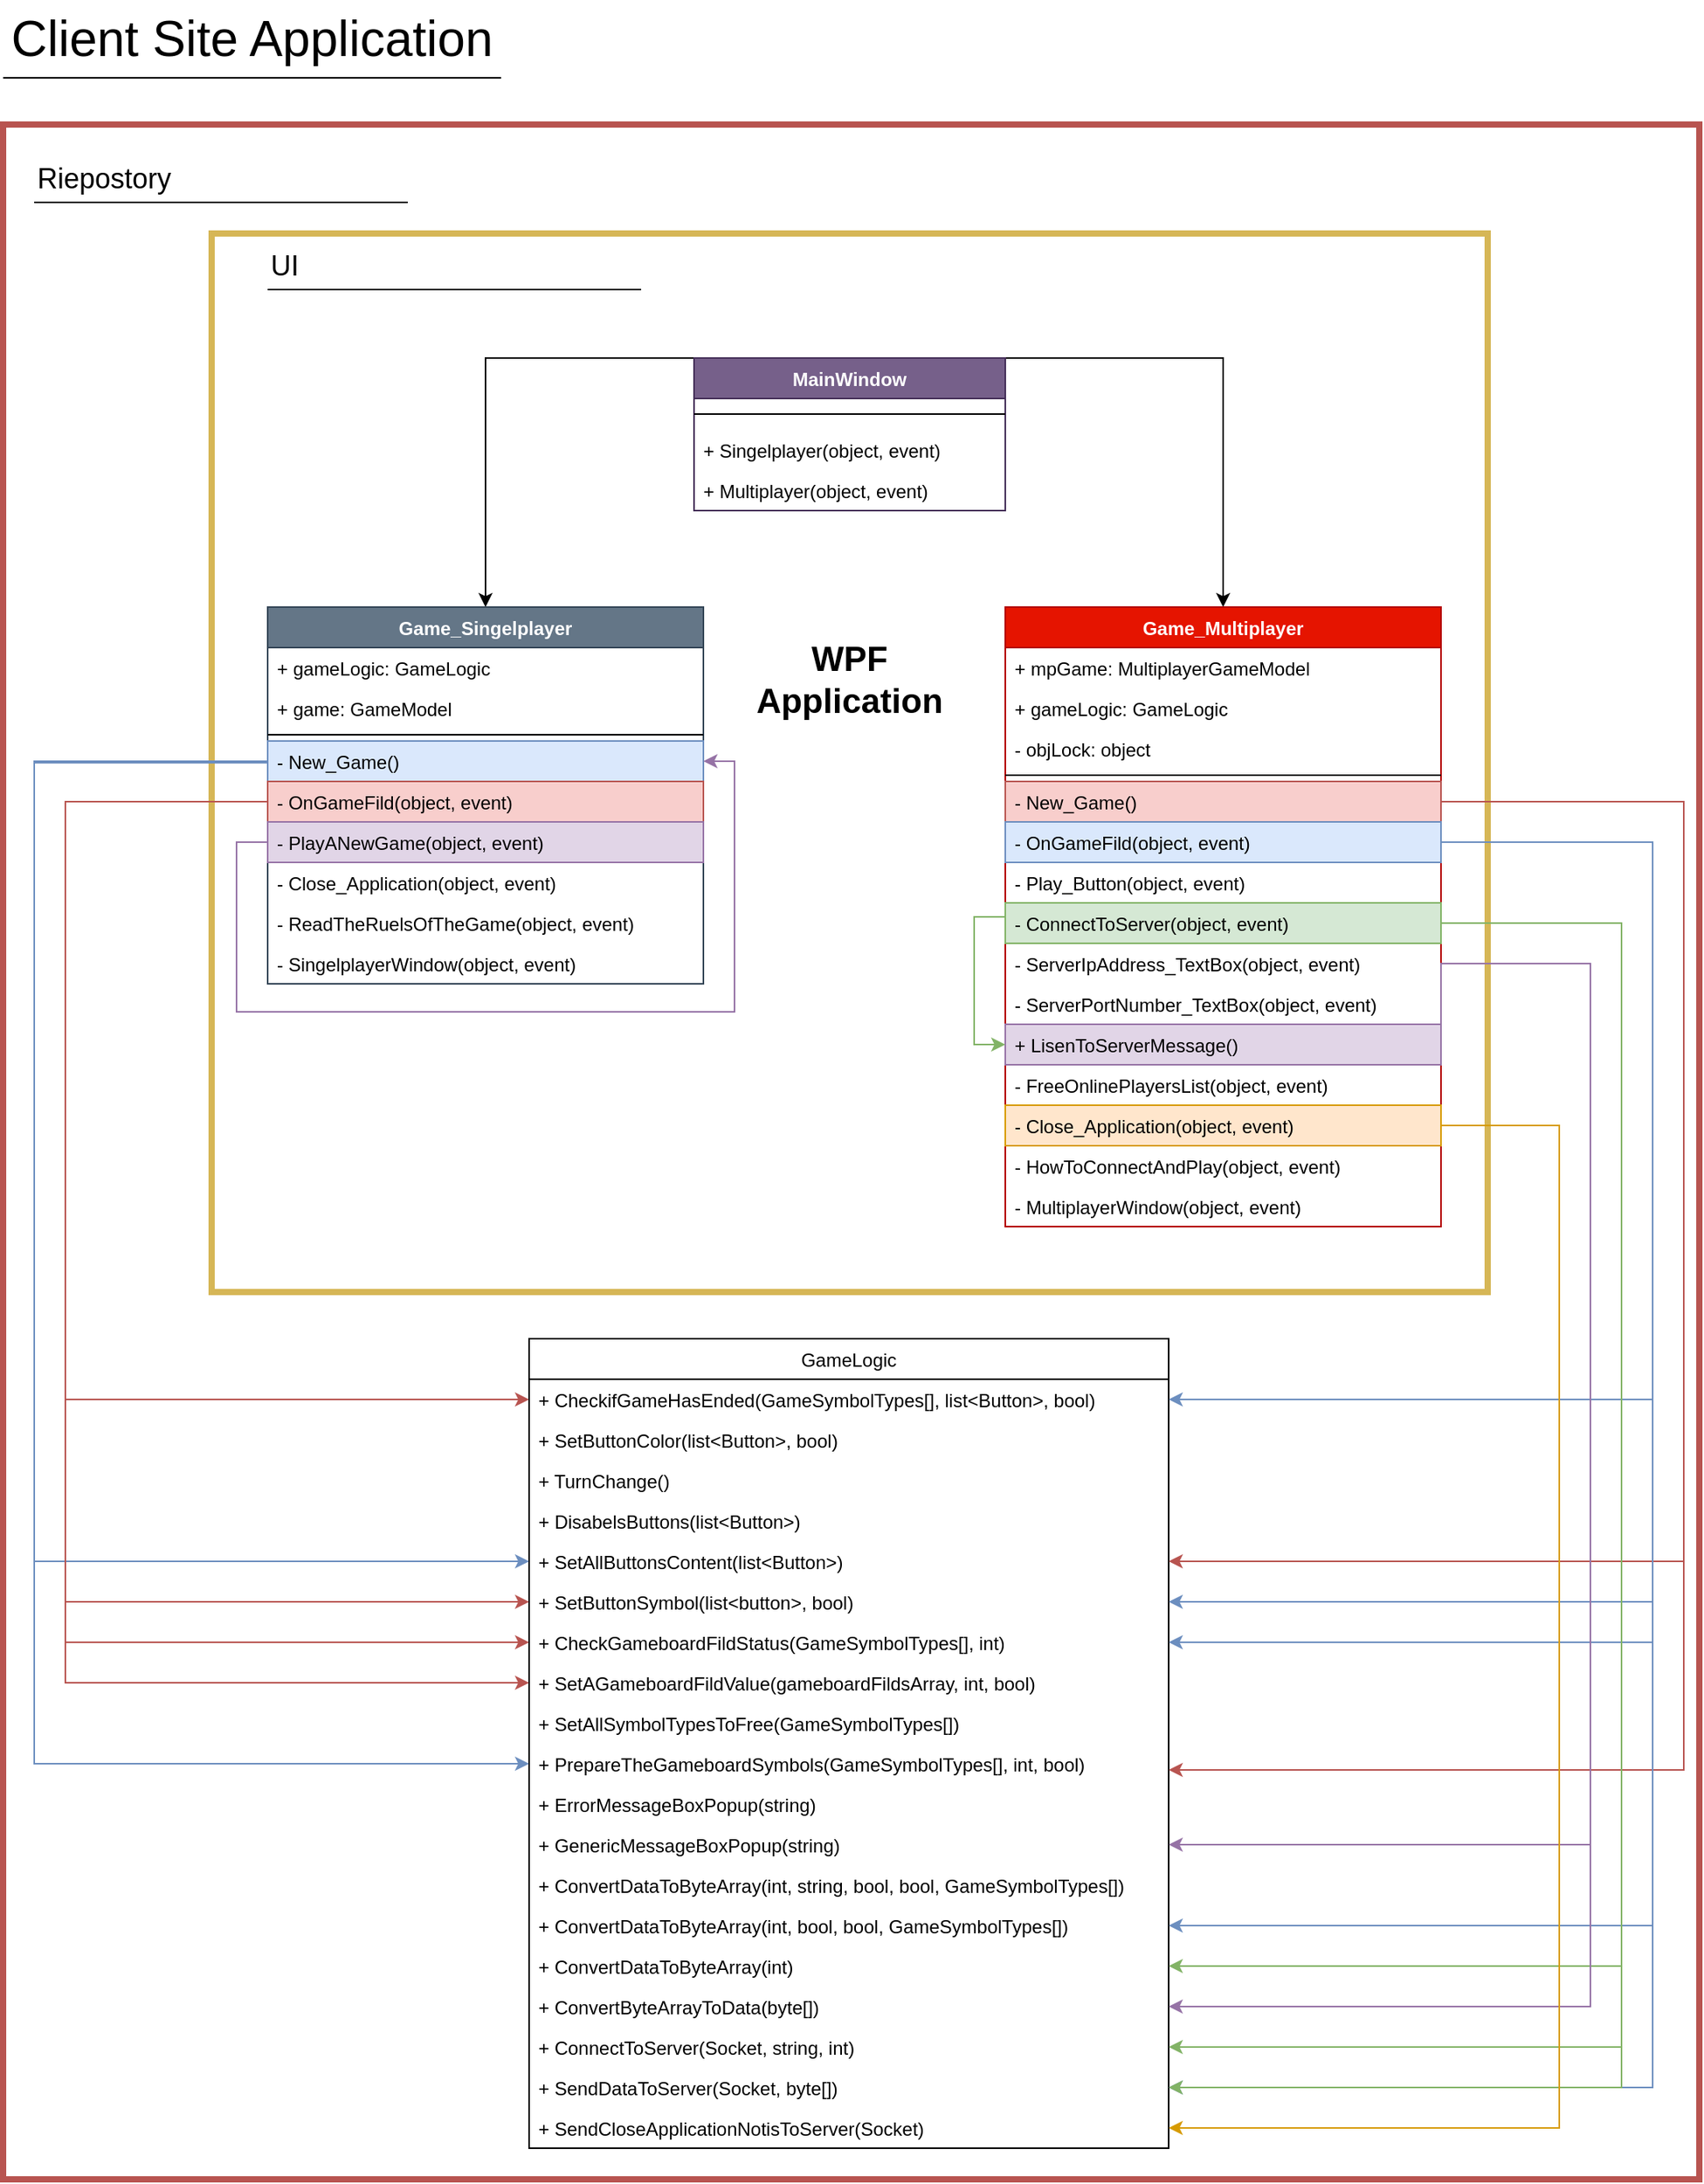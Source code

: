 <mxfile version="12.8.8" type="device"><diagram id="ACzSiA1cWy-pPMRIgDIq" name="Page-1"><mxGraphModel dx="3671" dy="2693" grid="1" gridSize="10" guides="1" tooltips="1" connect="1" arrows="1" fold="1" page="1" pageScale="1" pageWidth="827" pageHeight="1169" math="0" shadow="0"><root><mxCell id="0"/><mxCell id="1" parent="0"/><mxCell id="RoXaNjXwPvX09zGdjHoK-54" value="" style="rounded=0;whiteSpace=wrap;html=1;strokeWidth=4;fillColor=none;strokeColor=#b85450;" vertex="1" parent="1"><mxGeometry x="-130" y="-70" width="1090" height="1320" as="geometry"/></mxCell><mxCell id="RoXaNjXwPvX09zGdjHoK-48" value="" style="rounded=0;whiteSpace=wrap;html=1;fillColor=none;strokeColor=#d6b656;strokeWidth=4;" vertex="1" parent="1"><mxGeometry x="4" width="820" height="680" as="geometry"/></mxCell><mxCell id="vVCE4BORRbF1lqUEulKu-20" value="&lt;font style=&quot;font-size: 18px&quot;&gt;UI&lt;/font&gt;" style="text;html=1;strokeColor=none;fillColor=none;align=left;verticalAlign=middle;whiteSpace=wrap;rounded=0;" parent="1" vertex="1"><mxGeometry x="40" y="6" width="240" height="30" as="geometry"/></mxCell><mxCell id="RoXaNjXwPvX09zGdjHoK-1" value="" style="endArrow=none;html=1;exitX=0;exitY=1;exitDx=0;exitDy=0;entryX=1;entryY=1;entryDx=0;entryDy=0;" edge="1" parent="1" source="vVCE4BORRbF1lqUEulKu-20" target="vVCE4BORRbF1lqUEulKu-20"><mxGeometry width="50" height="50" relative="1" as="geometry"><mxPoint x="40" y="90" as="sourcePoint"/><mxPoint x="800" y="40" as="targetPoint"/></mxGeometry></mxCell><mxCell id="RoXaNjXwPvX09zGdjHoK-37" style="edgeStyle=orthogonalEdgeStyle;rounded=0;orthogonalLoop=1;jettySize=auto;html=1;exitX=1;exitY=0;exitDx=0;exitDy=0;entryX=0.5;entryY=0;entryDx=0;entryDy=0;" edge="1" parent="1" source="RoXaNjXwPvX09zGdjHoK-15" target="RoXaNjXwPvX09zGdjHoK-27"><mxGeometry relative="1" as="geometry"><Array as="points"><mxPoint x="654" y="80"/></Array></mxGeometry></mxCell><mxCell id="RoXaNjXwPvX09zGdjHoK-39" style="edgeStyle=orthogonalEdgeStyle;rounded=0;orthogonalLoop=1;jettySize=auto;html=1;exitX=0;exitY=0;exitDx=0;exitDy=0;entryX=0.5;entryY=0;entryDx=0;entryDy=0;" edge="1" parent="1" source="RoXaNjXwPvX09zGdjHoK-15" target="RoXaNjXwPvX09zGdjHoK-22"><mxGeometry relative="1" as="geometry"><Array as="points"><mxPoint x="180" y="80"/></Array></mxGeometry></mxCell><mxCell id="RoXaNjXwPvX09zGdjHoK-15" value="MainWindow" style="swimlane;fontStyle=1;align=center;verticalAlign=top;childLayout=stackLayout;horizontal=1;startSize=26;horizontalStack=0;resizeParent=1;resizeParentMax=0;resizeLast=0;collapsible=1;marginBottom=0;fillColor=#76608a;strokeColor=#432D57;fontColor=#ffffff;" vertex="1" parent="1"><mxGeometry x="314" y="80" width="200" height="98" as="geometry"/></mxCell><mxCell id="RoXaNjXwPvX09zGdjHoK-17" value="" style="line;strokeWidth=1;fillColor=none;align=left;verticalAlign=middle;spacingTop=-1;spacingLeft=3;spacingRight=3;rotatable=0;labelPosition=right;points=[];portConstraint=eastwest;" vertex="1" parent="RoXaNjXwPvX09zGdjHoK-15"><mxGeometry y="26" width="200" height="20" as="geometry"/></mxCell><mxCell id="RoXaNjXwPvX09zGdjHoK-18" value="+ Singelplayer(object, event)" style="text;strokeColor=none;fillColor=none;align=left;verticalAlign=top;spacingLeft=4;spacingRight=4;overflow=hidden;rotatable=0;points=[[0,0.5],[1,0.5]];portConstraint=eastwest;" vertex="1" parent="RoXaNjXwPvX09zGdjHoK-15"><mxGeometry y="46" width="200" height="26" as="geometry"/></mxCell><mxCell id="RoXaNjXwPvX09zGdjHoK-21" value="+ Multiplayer(object, event)" style="text;strokeColor=none;fillColor=none;align=left;verticalAlign=top;spacingLeft=4;spacingRight=4;overflow=hidden;rotatable=0;points=[[0,0.5],[1,0.5]];portConstraint=eastwest;" vertex="1" parent="RoXaNjXwPvX09zGdjHoK-15"><mxGeometry y="72" width="200" height="26" as="geometry"/></mxCell><mxCell id="RoXaNjXwPvX09zGdjHoK-36" value="&lt;font style=&quot;font-size: 22px&quot;&gt;&lt;b&gt;WPF&lt;br&gt;Application&lt;br&gt;&lt;/b&gt;&lt;/font&gt;" style="text;html=1;strokeColor=none;fillColor=none;align=center;verticalAlign=middle;whiteSpace=wrap;rounded=0;" vertex="1" parent="1"><mxGeometry x="349" y="240" width="130" height="94" as="geometry"/></mxCell><mxCell id="RoXaNjXwPvX09zGdjHoK-27" value="Game_Multiplayer" style="swimlane;fontStyle=1;align=center;verticalAlign=top;childLayout=stackLayout;horizontal=1;startSize=26;horizontalStack=0;resizeParent=1;resizeParentMax=0;resizeLast=0;collapsible=1;marginBottom=0;fillColor=#e51400;strokeColor=#B20000;swimlaneFillColor=none;fontColor=#ffffff;" vertex="1" parent="1"><mxGeometry x="514" y="240" width="280" height="398" as="geometry"/></mxCell><mxCell id="RoXaNjXwPvX09zGdjHoK-28" value="+ mpGame: MultiplayerGameModel" style="text;strokeColor=none;fillColor=none;align=left;verticalAlign=top;spacingLeft=4;spacingRight=4;overflow=hidden;rotatable=0;points=[[0,0.5],[1,0.5]];portConstraint=eastwest;" vertex="1" parent="RoXaNjXwPvX09zGdjHoK-27"><mxGeometry y="26" width="280" height="26" as="geometry"/></mxCell><mxCell id="RoXaNjXwPvX09zGdjHoK-32" value="+ gameLogic: GameLogic" style="text;strokeColor=none;fillColor=none;align=left;verticalAlign=top;spacingLeft=4;spacingRight=4;overflow=hidden;rotatable=0;points=[[0,0.5],[1,0.5]];portConstraint=eastwest;" vertex="1" parent="RoXaNjXwPvX09zGdjHoK-27"><mxGeometry y="52" width="280" height="26" as="geometry"/></mxCell><mxCell id="RoXaNjXwPvX09zGdjHoK-33" value="- objLock: object" style="text;strokeColor=none;fillColor=none;align=left;verticalAlign=top;spacingLeft=4;spacingRight=4;overflow=hidden;rotatable=0;points=[[0,0.5],[1,0.5]];portConstraint=eastwest;" vertex="1" parent="RoXaNjXwPvX09zGdjHoK-27"><mxGeometry y="78" width="280" height="26" as="geometry"/></mxCell><mxCell id="RoXaNjXwPvX09zGdjHoK-29" value="" style="line;strokeWidth=1;fillColor=none;align=left;verticalAlign=middle;spacingTop=-1;spacingLeft=3;spacingRight=3;rotatable=0;labelPosition=right;points=[];portConstraint=eastwest;" vertex="1" parent="RoXaNjXwPvX09zGdjHoK-27"><mxGeometry y="104" width="280" height="8" as="geometry"/></mxCell><mxCell id="RoXaNjXwPvX09zGdjHoK-30" value="- New_Game()" style="text;strokeColor=#b85450;fillColor=#f8cecc;align=left;verticalAlign=top;spacingLeft=4;spacingRight=4;overflow=hidden;rotatable=0;points=[[0,0.5],[1,0.5]];portConstraint=eastwest;" vertex="1" parent="RoXaNjXwPvX09zGdjHoK-27"><mxGeometry y="112" width="280" height="26" as="geometry"/></mxCell><mxCell id="RoXaNjXwPvX09zGdjHoK-31" value="- OnGameFild(object, event)" style="text;strokeColor=#6c8ebf;fillColor=#dae8fc;align=left;verticalAlign=top;spacingLeft=4;spacingRight=4;overflow=hidden;rotatable=0;points=[[0,0.5],[1,0.5]];portConstraint=eastwest;" vertex="1" parent="RoXaNjXwPvX09zGdjHoK-27"><mxGeometry y="138" width="280" height="26" as="geometry"/></mxCell><mxCell id="RoXaNjXwPvX09zGdjHoK-34" value="- Play_Button(object, event)" style="text;strokeColor=none;fillColor=none;align=left;verticalAlign=top;spacingLeft=4;spacingRight=4;overflow=hidden;rotatable=0;points=[[0,0.5],[1,0.5]];portConstraint=eastwest;" vertex="1" parent="RoXaNjXwPvX09zGdjHoK-27"><mxGeometry y="164" width="280" height="26" as="geometry"/></mxCell><mxCell id="RoXaNjXwPvX09zGdjHoK-35" value="- ConnectToServer(object, event)" style="text;strokeColor=#82b366;fillColor=#d5e8d4;align=left;verticalAlign=top;spacingLeft=4;spacingRight=4;overflow=hidden;rotatable=0;points=[[0,0.5],[1,0.5]];portConstraint=eastwest;" vertex="1" parent="RoXaNjXwPvX09zGdjHoK-27"><mxGeometry y="190" width="280" height="26" as="geometry"/></mxCell><mxCell id="RoXaNjXwPvX09zGdjHoK-41" value="- ServerIpAddress_TextBox(object, event)" style="text;strokeColor=none;fillColor=none;align=left;verticalAlign=top;spacingLeft=4;spacingRight=4;overflow=hidden;rotatable=0;points=[[0,0.5],[1,0.5]];portConstraint=eastwest;" vertex="1" parent="RoXaNjXwPvX09zGdjHoK-27"><mxGeometry y="216" width="280" height="26" as="geometry"/></mxCell><mxCell id="RoXaNjXwPvX09zGdjHoK-42" value="- ServerPortNumber_TextBox(object, event)" style="text;strokeColor=none;fillColor=none;align=left;verticalAlign=top;spacingLeft=4;spacingRight=4;overflow=hidden;rotatable=0;points=[[0,0.5],[1,0.5]];portConstraint=eastwest;" vertex="1" parent="RoXaNjXwPvX09zGdjHoK-27"><mxGeometry y="242" width="280" height="26" as="geometry"/></mxCell><mxCell id="RoXaNjXwPvX09zGdjHoK-53" value="+ LisenToServerMessage()" style="text;strokeColor=#9673a6;fillColor=#e1d5e7;align=left;verticalAlign=top;spacingLeft=4;spacingRight=4;overflow=hidden;rotatable=0;points=[[0,0.5],[1,0.5]];portConstraint=eastwest;" vertex="1" parent="RoXaNjXwPvX09zGdjHoK-27"><mxGeometry y="268" width="280" height="26" as="geometry"/></mxCell><mxCell id="RoXaNjXwPvX09zGdjHoK-43" value="- FreeOnlinePlayersList(object, event)" style="text;strokeColor=none;fillColor=none;align=left;verticalAlign=top;spacingLeft=4;spacingRight=4;overflow=hidden;rotatable=0;points=[[0,0.5],[1,0.5]];portConstraint=eastwest;" vertex="1" parent="RoXaNjXwPvX09zGdjHoK-27"><mxGeometry y="294" width="280" height="26" as="geometry"/></mxCell><mxCell id="RoXaNjXwPvX09zGdjHoK-45" value="- Close_Application(object, event)" style="text;strokeColor=#d79b00;fillColor=#ffe6cc;align=left;verticalAlign=top;spacingLeft=4;spacingRight=4;overflow=hidden;rotatable=0;points=[[0,0.5],[1,0.5]];portConstraint=eastwest;" vertex="1" parent="RoXaNjXwPvX09zGdjHoK-27"><mxGeometry y="320" width="280" height="26" as="geometry"/></mxCell><mxCell id="RoXaNjXwPvX09zGdjHoK-44" value="- HowToConnectAndPlay(object, event)" style="text;strokeColor=none;fillColor=none;align=left;verticalAlign=top;spacingLeft=4;spacingRight=4;overflow=hidden;rotatable=0;points=[[0,0.5],[1,0.5]];portConstraint=eastwest;" vertex="1" parent="RoXaNjXwPvX09zGdjHoK-27"><mxGeometry y="346" width="280" height="26" as="geometry"/></mxCell><mxCell id="RoXaNjXwPvX09zGdjHoK-46" value="- MultiplayerWindow(object, event)" style="text;strokeColor=none;fillColor=none;align=left;verticalAlign=top;spacingLeft=4;spacingRight=4;overflow=hidden;rotatable=0;points=[[0,0.5],[1,0.5]];portConstraint=eastwest;" vertex="1" parent="RoXaNjXwPvX09zGdjHoK-27"><mxGeometry y="372" width="280" height="26" as="geometry"/></mxCell><mxCell id="RoXaNjXwPvX09zGdjHoK-102" style="edgeStyle=orthogonalEdgeStyle;rounded=0;orthogonalLoop=1;jettySize=auto;html=1;exitX=0;exitY=0.5;exitDx=0;exitDy=0;entryX=0;entryY=0.5;entryDx=0;entryDy=0;fillColor=#d5e8d4;strokeColor=#82b366;" edge="1" parent="RoXaNjXwPvX09zGdjHoK-27" source="RoXaNjXwPvX09zGdjHoK-27" target="RoXaNjXwPvX09zGdjHoK-53"><mxGeometry relative="1" as="geometry"><Array as="points"><mxPoint x="-20" y="199"/><mxPoint x="-20" y="281"/></Array></mxGeometry></mxCell><mxCell id="RoXaNjXwPvX09zGdjHoK-22" value="Game_Singelplayer" style="swimlane;fontStyle=1;align=center;verticalAlign=top;childLayout=stackLayout;horizontal=1;startSize=26;horizontalStack=0;resizeParent=1;resizeParentMax=0;resizeLast=0;collapsible=1;marginBottom=0;fillColor=#647687;strokeColor=#314354;fontColor=#ffffff;" vertex="1" parent="1"><mxGeometry x="40" y="240" width="280" height="242" as="geometry"/></mxCell><mxCell id="RoXaNjXwPvX09zGdjHoK-23" value="+ gameLogic: GameLogic" style="text;strokeColor=none;fillColor=none;align=left;verticalAlign=top;spacingLeft=4;spacingRight=4;overflow=hidden;rotatable=0;points=[[0,0.5],[1,0.5]];portConstraint=eastwest;" vertex="1" parent="RoXaNjXwPvX09zGdjHoK-22"><mxGeometry y="26" width="280" height="26" as="geometry"/></mxCell><mxCell id="RoXaNjXwPvX09zGdjHoK-47" value="+ game: GameModel" style="text;strokeColor=none;fillColor=none;align=left;verticalAlign=top;spacingLeft=4;spacingRight=4;overflow=hidden;rotatable=0;points=[[0,0.5],[1,0.5]];portConstraint=eastwest;" vertex="1" parent="RoXaNjXwPvX09zGdjHoK-22"><mxGeometry y="52" width="280" height="26" as="geometry"/></mxCell><mxCell id="RoXaNjXwPvX09zGdjHoK-24" value="" style="line;strokeWidth=1;fillColor=none;align=left;verticalAlign=middle;spacingTop=-1;spacingLeft=3;spacingRight=3;rotatable=0;labelPosition=right;points=[];portConstraint=eastwest;" vertex="1" parent="RoXaNjXwPvX09zGdjHoK-22"><mxGeometry y="78" width="280" height="8" as="geometry"/></mxCell><mxCell id="RoXaNjXwPvX09zGdjHoK-25" value="- New_Game()" style="text;strokeColor=#6c8ebf;fillColor=#dae8fc;align=left;verticalAlign=top;spacingLeft=4;spacingRight=4;overflow=hidden;rotatable=0;points=[[0,0.5],[1,0.5]];portConstraint=eastwest;" vertex="1" parent="RoXaNjXwPvX09zGdjHoK-22"><mxGeometry y="86" width="280" height="26" as="geometry"/></mxCell><mxCell id="RoXaNjXwPvX09zGdjHoK-26" value="- OnGameFild(object, event)" style="text;strokeColor=#b85450;fillColor=#f8cecc;align=left;verticalAlign=top;spacingLeft=4;spacingRight=4;overflow=hidden;rotatable=0;points=[[0,0.5],[1,0.5]];portConstraint=eastwest;" vertex="1" parent="RoXaNjXwPvX09zGdjHoK-22"><mxGeometry y="112" width="280" height="26" as="geometry"/></mxCell><mxCell id="RoXaNjXwPvX09zGdjHoK-49" value="- PlayANewGame(object, event)" style="text;strokeColor=#9673a6;fillColor=#e1d5e7;align=left;verticalAlign=top;spacingLeft=4;spacingRight=4;overflow=hidden;rotatable=0;points=[[0,0.5],[1,0.5]];portConstraint=eastwest;" vertex="1" parent="RoXaNjXwPvX09zGdjHoK-22"><mxGeometry y="138" width="280" height="26" as="geometry"/></mxCell><mxCell id="RoXaNjXwPvX09zGdjHoK-50" value="- Close_Application(object, event)" style="text;strokeColor=none;fillColor=none;align=left;verticalAlign=top;spacingLeft=4;spacingRight=4;overflow=hidden;rotatable=0;points=[[0,0.5],[1,0.5]];portConstraint=eastwest;" vertex="1" parent="RoXaNjXwPvX09zGdjHoK-22"><mxGeometry y="164" width="280" height="26" as="geometry"/></mxCell><mxCell id="RoXaNjXwPvX09zGdjHoK-51" value="- ReadTheRuelsOfTheGame(object, event)" style="text;strokeColor=none;fillColor=none;align=left;verticalAlign=top;spacingLeft=4;spacingRight=4;overflow=hidden;rotatable=0;points=[[0,0.5],[1,0.5]];portConstraint=eastwest;" vertex="1" parent="RoXaNjXwPvX09zGdjHoK-22"><mxGeometry y="190" width="280" height="26" as="geometry"/></mxCell><mxCell id="RoXaNjXwPvX09zGdjHoK-52" value="- SingelplayerWindow(object, event)" style="text;strokeColor=none;fillColor=none;align=left;verticalAlign=top;spacingLeft=4;spacingRight=4;overflow=hidden;rotatable=0;points=[[0,0.5],[1,0.5]];portConstraint=eastwest;" vertex="1" parent="RoXaNjXwPvX09zGdjHoK-22"><mxGeometry y="216" width="280" height="26" as="geometry"/></mxCell><mxCell id="RoXaNjXwPvX09zGdjHoK-91" style="edgeStyle=orthogonalEdgeStyle;rounded=0;orthogonalLoop=1;jettySize=auto;html=1;exitX=0;exitY=0.5;exitDx=0;exitDy=0;fillColor=#e1d5e7;strokeColor=#9673a6;entryX=1;entryY=0.5;entryDx=0;entryDy=0;" edge="1" parent="RoXaNjXwPvX09zGdjHoK-22" source="RoXaNjXwPvX09zGdjHoK-49" target="RoXaNjXwPvX09zGdjHoK-25"><mxGeometry relative="1" as="geometry"><mxPoint y="100" as="targetPoint"/><Array as="points"><mxPoint x="-20" y="151"/><mxPoint x="-20" y="260"/><mxPoint x="300" y="260"/><mxPoint x="300" y="99"/></Array></mxGeometry></mxCell><mxCell id="RoXaNjXwPvX09zGdjHoK-55" value="" style="endArrow=none;html=1;exitX=0;exitY=1;exitDx=0;exitDy=0;entryX=1;entryY=1;entryDx=0;entryDy=0;" edge="1" parent="1" source="RoXaNjXwPvX09zGdjHoK-57" target="RoXaNjXwPvX09zGdjHoK-57"><mxGeometry width="50" height="50" relative="1" as="geometry"><mxPoint as="sourcePoint"/><mxPoint x="1030" y="264" as="targetPoint"/></mxGeometry></mxCell><mxCell id="RoXaNjXwPvX09zGdjHoK-57" value="&lt;span style=&quot;font-size: 18px&quot;&gt;Riepostory&lt;/span&gt;" style="text;html=1;strokeColor=none;fillColor=none;align=left;verticalAlign=middle;whiteSpace=wrap;rounded=0;" vertex="1" parent="1"><mxGeometry x="-110" y="-50" width="240" height="30" as="geometry"/></mxCell><mxCell id="RoXaNjXwPvX09zGdjHoK-58" value="&lt;font style=&quot;font-size: 32px&quot;&gt;Client Site Application&lt;/font&gt;" style="text;html=1;strokeColor=none;fillColor=none;align=center;verticalAlign=middle;whiteSpace=wrap;rounded=0;" vertex="1" parent="1"><mxGeometry x="-130" y="-150" width="320" height="50" as="geometry"/></mxCell><mxCell id="RoXaNjXwPvX09zGdjHoK-59" value="" style="endArrow=none;html=1;exitX=1;exitY=1;exitDx=0;exitDy=0;entryX=0;entryY=1;entryDx=0;entryDy=0;" edge="1" parent="1" source="RoXaNjXwPvX09zGdjHoK-58" target="RoXaNjXwPvX09zGdjHoK-58"><mxGeometry width="50" height="50" relative="1" as="geometry"><mxPoint x="160" y="-130" as="sourcePoint"/><mxPoint x="210" y="-180" as="targetPoint"/></mxGeometry></mxCell><mxCell id="RoXaNjXwPvX09zGdjHoK-60" value="GameLogic" style="swimlane;fontStyle=0;childLayout=stackLayout;horizontal=1;startSize=26;fillColor=none;horizontalStack=0;resizeParent=1;resizeParentMax=0;resizeLast=0;collapsible=1;marginBottom=0;strokeWidth=1;" vertex="1" parent="1"><mxGeometry x="208" y="710" width="411" height="520" as="geometry"/></mxCell><mxCell id="RoXaNjXwPvX09zGdjHoK-61" value="+ CheckifGameHasEnded(GameSymbolTypes[], list&lt;Button&gt;, bool)" style="text;strokeColor=none;fillColor=none;align=left;verticalAlign=top;spacingLeft=4;spacingRight=4;overflow=hidden;rotatable=0;points=[[0,0.5],[1,0.5]];portConstraint=eastwest;" vertex="1" parent="RoXaNjXwPvX09zGdjHoK-60"><mxGeometry y="26" width="411" height="26" as="geometry"/></mxCell><mxCell id="RoXaNjXwPvX09zGdjHoK-62" value="+ SetButtonColor(list&lt;Button&gt;, bool)" style="text;strokeColor=none;fillColor=none;align=left;verticalAlign=top;spacingLeft=4;spacingRight=4;overflow=hidden;rotatable=0;points=[[0,0.5],[1,0.5]];portConstraint=eastwest;" vertex="1" parent="RoXaNjXwPvX09zGdjHoK-60"><mxGeometry y="52" width="411" height="26" as="geometry"/></mxCell><mxCell id="RoXaNjXwPvX09zGdjHoK-63" value="+ TurnChange()" style="text;strokeColor=none;fillColor=none;align=left;verticalAlign=top;spacingLeft=4;spacingRight=4;overflow=hidden;rotatable=0;points=[[0,0.5],[1,0.5]];portConstraint=eastwest;" vertex="1" parent="RoXaNjXwPvX09zGdjHoK-60"><mxGeometry y="78" width="411" height="26" as="geometry"/></mxCell><mxCell id="RoXaNjXwPvX09zGdjHoK-64" value="+ DisabelsButtons(list&lt;Button&gt;)" style="text;strokeColor=none;fillColor=none;align=left;verticalAlign=top;spacingLeft=4;spacingRight=4;overflow=hidden;rotatable=0;points=[[0,0.5],[1,0.5]];portConstraint=eastwest;" vertex="1" parent="RoXaNjXwPvX09zGdjHoK-60"><mxGeometry y="104" width="411" height="26" as="geometry"/></mxCell><mxCell id="RoXaNjXwPvX09zGdjHoK-65" value="+ SetAllButtonsContent(list&lt;Button&gt;)" style="text;strokeColor=none;fillColor=none;align=left;verticalAlign=top;spacingLeft=4;spacingRight=4;overflow=hidden;rotatable=0;points=[[0,0.5],[1,0.5]];portConstraint=eastwest;" vertex="1" parent="RoXaNjXwPvX09zGdjHoK-60"><mxGeometry y="130" width="411" height="26" as="geometry"/></mxCell><mxCell id="RoXaNjXwPvX09zGdjHoK-66" value="+ SetButtonSymbol(list&lt;button&gt;, bool)" style="text;strokeColor=none;fillColor=none;align=left;verticalAlign=top;spacingLeft=4;spacingRight=4;overflow=hidden;rotatable=0;points=[[0,0.5],[1,0.5]];portConstraint=eastwest;" vertex="1" parent="RoXaNjXwPvX09zGdjHoK-60"><mxGeometry y="156" width="411" height="26" as="geometry"/></mxCell><mxCell id="RoXaNjXwPvX09zGdjHoK-67" value="+ CheckGameboardFildStatus(GameSymbolTypes[], int)" style="text;strokeColor=none;fillColor=none;align=left;verticalAlign=top;spacingLeft=4;spacingRight=4;overflow=hidden;rotatable=0;points=[[0,0.5],[1,0.5]];portConstraint=eastwest;" vertex="1" parent="RoXaNjXwPvX09zGdjHoK-60"><mxGeometry y="182" width="411" height="26" as="geometry"/></mxCell><mxCell id="RoXaNjXwPvX09zGdjHoK-68" value="+ SetAGameboardFildValue(gameboardFildsArray, int, bool)" style="text;strokeColor=none;fillColor=none;align=left;verticalAlign=top;spacingLeft=4;spacingRight=4;overflow=hidden;rotatable=0;points=[[0,0.5],[1,0.5]];portConstraint=eastwest;" vertex="1" parent="RoXaNjXwPvX09zGdjHoK-60"><mxGeometry y="208" width="411" height="26" as="geometry"/></mxCell><mxCell id="RoXaNjXwPvX09zGdjHoK-69" value="+ SetAllSymbolTypesToFree(GameSymbolTypes[])" style="text;strokeColor=none;fillColor=none;align=left;verticalAlign=top;spacingLeft=4;spacingRight=4;overflow=hidden;rotatable=0;points=[[0,0.5],[1,0.5]];portConstraint=eastwest;" vertex="1" parent="RoXaNjXwPvX09zGdjHoK-60"><mxGeometry y="234" width="411" height="26" as="geometry"/></mxCell><mxCell id="RoXaNjXwPvX09zGdjHoK-70" value="+ PrepareTheGameboardSymbols(GameSymbolTypes[], int, bool)" style="text;strokeColor=none;fillColor=none;align=left;verticalAlign=top;spacingLeft=4;spacingRight=4;overflow=hidden;rotatable=0;points=[[0,0.5],[1,0.5]];portConstraint=eastwest;" vertex="1" parent="RoXaNjXwPvX09zGdjHoK-60"><mxGeometry y="260" width="411" height="26" as="geometry"/></mxCell><mxCell id="RoXaNjXwPvX09zGdjHoK-71" value="+ ErrorMessageBoxPopup(string)" style="text;strokeColor=none;fillColor=none;align=left;verticalAlign=top;spacingLeft=4;spacingRight=4;overflow=hidden;rotatable=0;points=[[0,0.5],[1,0.5]];portConstraint=eastwest;" vertex="1" parent="RoXaNjXwPvX09zGdjHoK-60"><mxGeometry y="286" width="411" height="26" as="geometry"/></mxCell><mxCell id="RoXaNjXwPvX09zGdjHoK-72" value="+ GenericMessageBoxPopup(string)" style="text;strokeColor=none;fillColor=none;align=left;verticalAlign=top;spacingLeft=4;spacingRight=4;overflow=hidden;rotatable=0;points=[[0,0.5],[1,0.5]];portConstraint=eastwest;" vertex="1" parent="RoXaNjXwPvX09zGdjHoK-60"><mxGeometry y="312" width="411" height="26" as="geometry"/></mxCell><mxCell id="RoXaNjXwPvX09zGdjHoK-73" value="+ ConvertDataToByteArray(int, string, bool, bool, GameSymbolTypes[])" style="text;strokeColor=none;fillColor=none;align=left;verticalAlign=top;spacingLeft=4;spacingRight=4;overflow=hidden;rotatable=0;points=[[0,0.5],[1,0.5]];portConstraint=eastwest;" vertex="1" parent="RoXaNjXwPvX09zGdjHoK-60"><mxGeometry y="338" width="411" height="26" as="geometry"/></mxCell><mxCell id="RoXaNjXwPvX09zGdjHoK-74" value="+ ConvertDataToByteArray(int, bool, bool, GameSymbolTypes[])" style="text;strokeColor=none;fillColor=none;align=left;verticalAlign=top;spacingLeft=4;spacingRight=4;overflow=hidden;rotatable=0;points=[[0,0.5],[1,0.5]];portConstraint=eastwest;" vertex="1" parent="RoXaNjXwPvX09zGdjHoK-60"><mxGeometry y="364" width="411" height="26" as="geometry"/></mxCell><mxCell id="RoXaNjXwPvX09zGdjHoK-75" value="+ ConvertDataToByteArray(int)" style="text;strokeColor=none;fillColor=none;align=left;verticalAlign=top;spacingLeft=4;spacingRight=4;overflow=hidden;rotatable=0;points=[[0,0.5],[1,0.5]];portConstraint=eastwest;" vertex="1" parent="RoXaNjXwPvX09zGdjHoK-60"><mxGeometry y="390" width="411" height="26" as="geometry"/></mxCell><mxCell id="RoXaNjXwPvX09zGdjHoK-76" value="+ ConvertByteArrayToData(byte[])" style="text;strokeColor=none;fillColor=none;align=left;verticalAlign=top;spacingLeft=4;spacingRight=4;overflow=hidden;rotatable=0;points=[[0,0.5],[1,0.5]];portConstraint=eastwest;" vertex="1" parent="RoXaNjXwPvX09zGdjHoK-60"><mxGeometry y="416" width="411" height="26" as="geometry"/></mxCell><mxCell id="RoXaNjXwPvX09zGdjHoK-77" value="+ ConnectToServer(Socket, string, int)" style="text;strokeColor=none;fillColor=none;align=left;verticalAlign=top;spacingLeft=4;spacingRight=4;overflow=hidden;rotatable=0;points=[[0,0.5],[1,0.5]];portConstraint=eastwest;" vertex="1" parent="RoXaNjXwPvX09zGdjHoK-60"><mxGeometry y="442" width="411" height="26" as="geometry"/></mxCell><mxCell id="RoXaNjXwPvX09zGdjHoK-78" value="+ SendDataToServer(Socket, byte[])" style="text;strokeColor=none;fillColor=none;align=left;verticalAlign=top;spacingLeft=4;spacingRight=4;overflow=hidden;rotatable=0;points=[[0,0.5],[1,0.5]];portConstraint=eastwest;" vertex="1" parent="RoXaNjXwPvX09zGdjHoK-60"><mxGeometry y="468" width="411" height="26" as="geometry"/></mxCell><mxCell id="RoXaNjXwPvX09zGdjHoK-79" value="+ SendCloseApplicationNotisToServer(Socket)" style="text;strokeColor=none;fillColor=none;align=left;verticalAlign=top;spacingLeft=4;spacingRight=4;overflow=hidden;rotatable=0;points=[[0,0.5],[1,0.5]];portConstraint=eastwest;" vertex="1" parent="RoXaNjXwPvX09zGdjHoK-60"><mxGeometry y="494" width="411" height="26" as="geometry"/></mxCell><mxCell id="RoXaNjXwPvX09zGdjHoK-83" style="edgeStyle=orthogonalEdgeStyle;rounded=0;orthogonalLoop=1;jettySize=auto;html=1;exitX=1;exitY=0.5;exitDx=0;exitDy=0;fillColor=#f8cecc;strokeColor=#b85450;" edge="1" parent="1" source="RoXaNjXwPvX09zGdjHoK-30"><mxGeometry relative="1" as="geometry"><mxPoint x="619" y="987" as="targetPoint"/><Array as="points"><mxPoint x="950" y="365"/><mxPoint x="950" y="987"/></Array></mxGeometry></mxCell><mxCell id="RoXaNjXwPvX09zGdjHoK-84" style="edgeStyle=orthogonalEdgeStyle;rounded=0;orthogonalLoop=1;jettySize=auto;html=1;exitX=1;exitY=0.5;exitDx=0;exitDy=0;entryX=1;entryY=0.5;entryDx=0;entryDy=0;fillColor=#f8cecc;strokeColor=#b85450;" edge="1" parent="1" source="RoXaNjXwPvX09zGdjHoK-30" target="RoXaNjXwPvX09zGdjHoK-65"><mxGeometry relative="1" as="geometry"><Array as="points"><mxPoint x="950" y="365"/><mxPoint x="950" y="853"/></Array></mxGeometry></mxCell><mxCell id="RoXaNjXwPvX09zGdjHoK-85" style="edgeStyle=orthogonalEdgeStyle;rounded=0;orthogonalLoop=1;jettySize=auto;html=1;exitX=0;exitY=0.5;exitDx=0;exitDy=0;entryX=0;entryY=0.5;entryDx=0;entryDy=0;fillColor=#dae8fc;strokeColor=#6c8ebf;" edge="1" parent="1" source="RoXaNjXwPvX09zGdjHoK-25" target="RoXaNjXwPvX09zGdjHoK-65"><mxGeometry relative="1" as="geometry"><Array as="points"><mxPoint x="-110" y="339"/><mxPoint x="-110" y="853"/></Array></mxGeometry></mxCell><mxCell id="RoXaNjXwPvX09zGdjHoK-86" style="edgeStyle=orthogonalEdgeStyle;rounded=0;orthogonalLoop=1;jettySize=auto;html=1;entryX=0;entryY=0.5;entryDx=0;entryDy=0;fillColor=#dae8fc;strokeColor=#6c8ebf;" edge="1" parent="1" target="RoXaNjXwPvX09zGdjHoK-70"><mxGeometry relative="1" as="geometry"><mxPoint x="40" y="340" as="sourcePoint"/><Array as="points"><mxPoint x="-110" y="340"/><mxPoint x="-110" y="983"/></Array></mxGeometry></mxCell><mxCell id="RoXaNjXwPvX09zGdjHoK-87" style="edgeStyle=orthogonalEdgeStyle;rounded=0;orthogonalLoop=1;jettySize=auto;html=1;exitX=0;exitY=0.5;exitDx=0;exitDy=0;entryX=0;entryY=0.5;entryDx=0;entryDy=0;fillColor=#f8cecc;strokeColor=#b85450;" edge="1" parent="1" source="RoXaNjXwPvX09zGdjHoK-26" target="RoXaNjXwPvX09zGdjHoK-67"><mxGeometry relative="1" as="geometry"><Array as="points"><mxPoint x="-90" y="365"/><mxPoint x="-90" y="905"/></Array></mxGeometry></mxCell><mxCell id="RoXaNjXwPvX09zGdjHoK-88" style="edgeStyle=orthogonalEdgeStyle;rounded=0;orthogonalLoop=1;jettySize=auto;html=1;exitX=0;exitY=0.5;exitDx=0;exitDy=0;entryX=0;entryY=0.5;entryDx=0;entryDy=0;fillColor=#f8cecc;strokeColor=#b85450;" edge="1" parent="1" source="RoXaNjXwPvX09zGdjHoK-26" target="RoXaNjXwPvX09zGdjHoK-68"><mxGeometry relative="1" as="geometry"><Array as="points"><mxPoint x="-90" y="365"/><mxPoint x="-90" y="931"/></Array></mxGeometry></mxCell><mxCell id="RoXaNjXwPvX09zGdjHoK-89" style="edgeStyle=orthogonalEdgeStyle;rounded=0;orthogonalLoop=1;jettySize=auto;html=1;exitX=0;exitY=0.5;exitDx=0;exitDy=0;entryX=0;entryY=0.5;entryDx=0;entryDy=0;fillColor=#f8cecc;strokeColor=#b85450;" edge="1" parent="1" source="RoXaNjXwPvX09zGdjHoK-26" target="RoXaNjXwPvX09zGdjHoK-66"><mxGeometry relative="1" as="geometry"><Array as="points"><mxPoint x="-90" y="365"/><mxPoint x="-90" y="879"/></Array></mxGeometry></mxCell><mxCell id="RoXaNjXwPvX09zGdjHoK-90" style="edgeStyle=orthogonalEdgeStyle;rounded=0;orthogonalLoop=1;jettySize=auto;html=1;exitX=0;exitY=0.5;exitDx=0;exitDy=0;entryX=0;entryY=0.5;entryDx=0;entryDy=0;fillColor=#f8cecc;strokeColor=#b85450;" edge="1" parent="1" source="RoXaNjXwPvX09zGdjHoK-26" target="RoXaNjXwPvX09zGdjHoK-61"><mxGeometry relative="1" as="geometry"><Array as="points"><mxPoint x="-90" y="365"/><mxPoint x="-90" y="749"/></Array></mxGeometry></mxCell><mxCell id="RoXaNjXwPvX09zGdjHoK-93" style="edgeStyle=orthogonalEdgeStyle;rounded=0;orthogonalLoop=1;jettySize=auto;html=1;exitX=1;exitY=0.5;exitDx=0;exitDy=0;entryX=1;entryY=0.5;entryDx=0;entryDy=0;fillColor=#dae8fc;strokeColor=#6c8ebf;" edge="1" parent="1" source="RoXaNjXwPvX09zGdjHoK-31" target="RoXaNjXwPvX09zGdjHoK-67"><mxGeometry relative="1" as="geometry"><Array as="points"><mxPoint x="930" y="391"/><mxPoint x="930" y="905"/></Array></mxGeometry></mxCell><mxCell id="RoXaNjXwPvX09zGdjHoK-94" style="edgeStyle=orthogonalEdgeStyle;rounded=0;orthogonalLoop=1;jettySize=auto;html=1;exitX=1;exitY=0.5;exitDx=0;exitDy=0;entryX=1;entryY=0.5;entryDx=0;entryDy=0;fillColor=#dae8fc;strokeColor=#6c8ebf;" edge="1" parent="1" source="RoXaNjXwPvX09zGdjHoK-31" target="RoXaNjXwPvX09zGdjHoK-66"><mxGeometry relative="1" as="geometry"><Array as="points"><mxPoint x="930" y="391"/><mxPoint x="930" y="879"/></Array></mxGeometry></mxCell><mxCell id="RoXaNjXwPvX09zGdjHoK-95" style="edgeStyle=orthogonalEdgeStyle;rounded=0;orthogonalLoop=1;jettySize=auto;html=1;exitX=1;exitY=0.5;exitDx=0;exitDy=0;entryX=1;entryY=0.5;entryDx=0;entryDy=0;fillColor=#dae8fc;strokeColor=#6c8ebf;" edge="1" parent="1" source="RoXaNjXwPvX09zGdjHoK-31" target="RoXaNjXwPvX09zGdjHoK-61"><mxGeometry relative="1" as="geometry"><Array as="points"><mxPoint x="930" y="391"/><mxPoint x="930" y="749"/></Array></mxGeometry></mxCell><mxCell id="RoXaNjXwPvX09zGdjHoK-96" style="edgeStyle=orthogonalEdgeStyle;rounded=0;orthogonalLoop=1;jettySize=auto;html=1;exitX=1;exitY=0.5;exitDx=0;exitDy=0;entryX=1;entryY=0.5;entryDx=0;entryDy=0;fillColor=#dae8fc;strokeColor=#6c8ebf;" edge="1" parent="1" source="RoXaNjXwPvX09zGdjHoK-31" target="RoXaNjXwPvX09zGdjHoK-74"><mxGeometry relative="1" as="geometry"><Array as="points"><mxPoint x="930" y="391"/><mxPoint x="930" y="1087"/></Array></mxGeometry></mxCell><mxCell id="RoXaNjXwPvX09zGdjHoK-97" style="edgeStyle=orthogonalEdgeStyle;rounded=0;orthogonalLoop=1;jettySize=auto;html=1;exitX=1;exitY=0.5;exitDx=0;exitDy=0;entryX=1;entryY=0.5;entryDx=0;entryDy=0;fillColor=#dae8fc;strokeColor=#6c8ebf;" edge="1" parent="1" source="RoXaNjXwPvX09zGdjHoK-31" target="RoXaNjXwPvX09zGdjHoK-78"><mxGeometry relative="1" as="geometry"><Array as="points"><mxPoint x="930" y="391"/><mxPoint x="930" y="1191"/></Array></mxGeometry></mxCell><mxCell id="RoXaNjXwPvX09zGdjHoK-99" style="edgeStyle=orthogonalEdgeStyle;rounded=0;orthogonalLoop=1;jettySize=auto;html=1;exitX=1;exitY=0.5;exitDx=0;exitDy=0;entryX=1;entryY=0.5;entryDx=0;entryDy=0;fillColor=#d5e8d4;strokeColor=#82b366;" edge="1" parent="1" source="RoXaNjXwPvX09zGdjHoK-35" target="RoXaNjXwPvX09zGdjHoK-77"><mxGeometry relative="1" as="geometry"><Array as="points"><mxPoint x="910" y="443"/><mxPoint x="910" y="1165"/></Array></mxGeometry></mxCell><mxCell id="RoXaNjXwPvX09zGdjHoK-100" style="edgeStyle=orthogonalEdgeStyle;rounded=0;orthogonalLoop=1;jettySize=auto;html=1;exitX=1;exitY=0.5;exitDx=0;exitDy=0;entryX=1;entryY=0.5;entryDx=0;entryDy=0;fillColor=#d5e8d4;strokeColor=#82b366;" edge="1" parent="1" source="RoXaNjXwPvX09zGdjHoK-35" target="RoXaNjXwPvX09zGdjHoK-75"><mxGeometry relative="1" as="geometry"><Array as="points"><mxPoint x="910" y="443"/><mxPoint x="910" y="1113"/></Array></mxGeometry></mxCell><mxCell id="RoXaNjXwPvX09zGdjHoK-101" style="edgeStyle=orthogonalEdgeStyle;rounded=0;orthogonalLoop=1;jettySize=auto;html=1;exitX=1;exitY=0.5;exitDx=0;exitDy=0;entryX=1;entryY=0.5;entryDx=0;entryDy=0;fillColor=#d5e8d4;strokeColor=#82b366;" edge="1" parent="1" source="RoXaNjXwPvX09zGdjHoK-35" target="RoXaNjXwPvX09zGdjHoK-78"><mxGeometry relative="1" as="geometry"><Array as="points"><mxPoint x="910" y="443"/><mxPoint x="910" y="1191"/></Array></mxGeometry></mxCell><mxCell id="RoXaNjXwPvX09zGdjHoK-103" style="edgeStyle=orthogonalEdgeStyle;rounded=0;orthogonalLoop=1;jettySize=auto;html=1;exitX=1;exitY=0.5;exitDx=0;exitDy=0;entryX=1;entryY=0.5;entryDx=0;entryDy=0;fillColor=#e1d5e7;strokeColor=#9673a6;" edge="1" parent="1" source="RoXaNjXwPvX09zGdjHoK-53" target="RoXaNjXwPvX09zGdjHoK-76"><mxGeometry relative="1" as="geometry"><Array as="points"><mxPoint x="890" y="469"/><mxPoint x="890" y="1139"/></Array></mxGeometry></mxCell><mxCell id="RoXaNjXwPvX09zGdjHoK-104" style="edgeStyle=orthogonalEdgeStyle;rounded=0;orthogonalLoop=1;jettySize=auto;html=1;exitX=1;exitY=0.5;exitDx=0;exitDy=0;entryX=1;entryY=0.5;entryDx=0;entryDy=0;fillColor=#e1d5e7;strokeColor=#9673a6;" edge="1" parent="1" source="RoXaNjXwPvX09zGdjHoK-53" target="RoXaNjXwPvX09zGdjHoK-72"><mxGeometry relative="1" as="geometry"><Array as="points"><mxPoint x="890" y="469"/><mxPoint x="890" y="1035"/></Array></mxGeometry></mxCell><mxCell id="RoXaNjXwPvX09zGdjHoK-105" style="edgeStyle=orthogonalEdgeStyle;rounded=0;orthogonalLoop=1;jettySize=auto;html=1;exitX=1;exitY=0.5;exitDx=0;exitDy=0;entryX=1;entryY=0.5;entryDx=0;entryDy=0;fillColor=#ffe6cc;strokeColor=#d79b00;" edge="1" parent="1" source="RoXaNjXwPvX09zGdjHoK-45" target="RoXaNjXwPvX09zGdjHoK-79"><mxGeometry relative="1" as="geometry"><Array as="points"><mxPoint x="870" y="573"/><mxPoint x="870" y="1217"/></Array></mxGeometry></mxCell></root></mxGraphModel></diagram></mxfile>